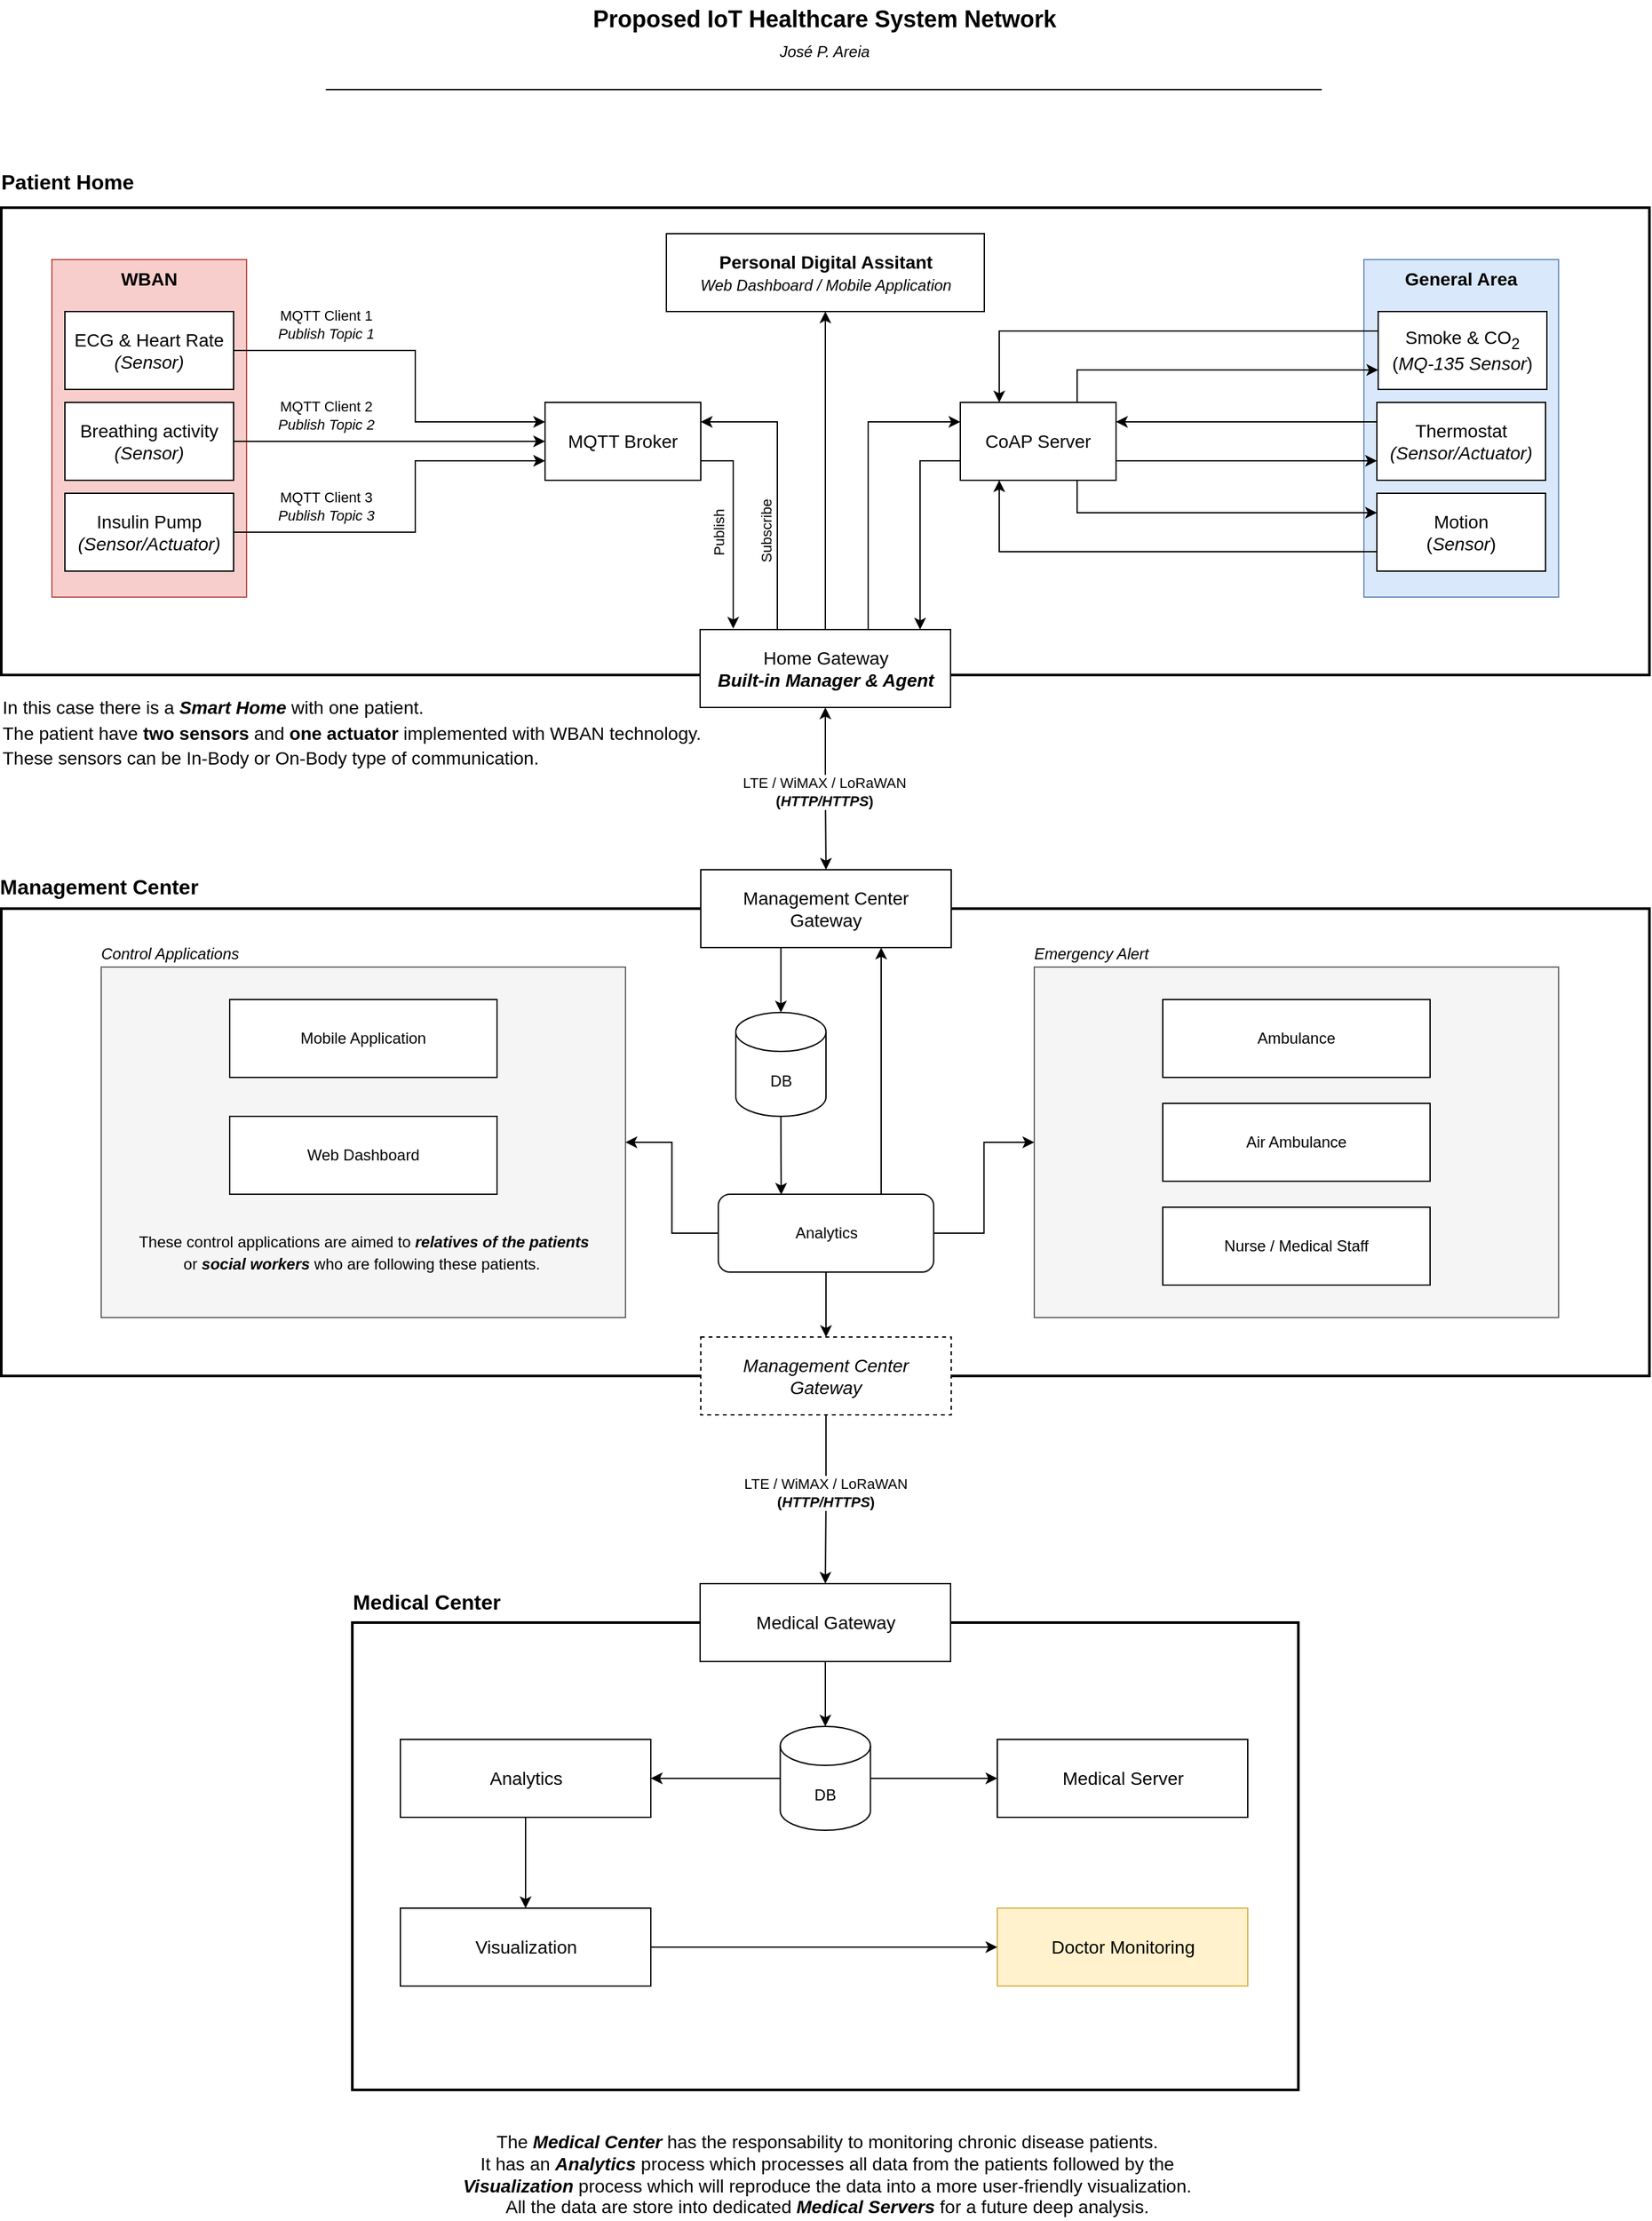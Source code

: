 <mxfile version="17.4.2" type="device"><diagram id="4EKLIv5kyWdPKrkND0l5" name="Smart Healthcare"><mxGraphModel dx="2844" dy="1756" grid="1" gridSize="10" guides="1" tooltips="1" connect="1" arrows="1" fold="1" page="1" pageScale="1" pageWidth="827" pageHeight="1169" math="0" shadow="0"><root><mxCell id="0"/><mxCell id="1" parent="0"/><mxCell id="xHL1PCvnqK_NVoInI9PG-27" value="&lt;p style=&quot;line-height: 0.4;&quot;&gt;In this case there is a &lt;i&gt;&lt;b&gt;Smart Home&lt;/b&gt;&lt;/i&gt; with one patient.&lt;br&gt;&lt;/p&gt;&lt;p style=&quot;line-height: 0.4;&quot;&gt;The patient have &lt;b&gt;two sensors&lt;/b&gt; and &lt;b&gt;one actuator&lt;/b&gt; implemented with WBAN technology.&lt;/p&gt;&lt;div style=&quot;font-size: 14px; line-height: 0.4;&quot;&gt;These sensors can be In-Body or On-Body type of communication.&lt;br&gt;&lt;/div&gt;&lt;p&gt;&lt;/p&gt;" style="text;html=1;align=left;verticalAlign=middle;resizable=0;points=[];autosize=1;strokeColor=none;fillColor=none;fontSize=14;" parent="1" vertex="1"><mxGeometry x="191" y="560" width="560" height="90" as="geometry"/></mxCell><mxCell id="xHL1PCvnqK_NVoInI9PG-41" value="" style="group;flipH=1;flipV=0;" parent="1" connectable="0" vertex="1"><mxGeometry x="442" y="40" width="770" height="70" as="geometry"/></mxCell><mxCell id="4AZa8xFM8J715t7JHV_n-5" value="" style="group" parent="xHL1PCvnqK_NVoInI9PG-41" connectable="0" vertex="1"><mxGeometry x="198.75" width="370" height="50" as="geometry"/></mxCell><mxCell id="4AZa8xFM8J715t7JHV_n-3" value="Proposed IoT Healthcare System Network" style="text;html=1;align=center;verticalAlign=middle;resizable=0;points=[];autosize=1;strokeColor=none;fillColor=none;fontStyle=1;fontSize=18;" parent="4AZa8xFM8J715t7JHV_n-5" vertex="1"><mxGeometry width="370" height="30" as="geometry"/></mxCell><mxCell id="4AZa8xFM8J715t7JHV_n-4" value="José P. Areia" style="text;html=1;align=center;verticalAlign=middle;resizable=0;points=[];autosize=1;strokeColor=none;fillColor=none;fontStyle=2;fontSize=12;" parent="4AZa8xFM8J715t7JHV_n-5" vertex="1"><mxGeometry x="140" y="30" width="90" height="20" as="geometry"/></mxCell><mxCell id="4AZa8xFM8J715t7JHV_n-6" value="" style="endArrow=none;html=1;rounded=0;fontSize=12;" parent="xHL1PCvnqK_NVoInI9PG-41" edge="1"><mxGeometry width="50" height="50" relative="1" as="geometry"><mxPoint y="69" as="sourcePoint"/><mxPoint x="767.5" y="69" as="targetPoint"/></mxGeometry></mxCell><mxCell id="xHL1PCvnqK_NVoInI9PG-18" value="" style="rounded=0;whiteSpace=wrap;html=1;fontSize=14;fillColor=none;strokeWidth=2;" parent="1" vertex="1"><mxGeometry x="192" y="200" width="1270" height="360" as="geometry"/></mxCell><mxCell id="xHL1PCvnqK_NVoInI9PG-19" value="&lt;b&gt;&lt;font style=&quot;font-size: 16px&quot;&gt;Patient Home&lt;/font&gt;&lt;/b&gt;" style="text;html=1;align=left;verticalAlign=middle;resizable=0;points=[];autosize=1;strokeColor=none;fillColor=none;fontSize=14;spacing=0;" parent="1" vertex="1"><mxGeometry x="192" y="170" width="120" height="20" as="geometry"/></mxCell><mxCell id="oJZyDtOHHxJd0sWlJw7X-2" value="" style="group" parent="1" vertex="1" connectable="0"><mxGeometry x="1242" y="240" width="150" height="260" as="geometry"/></mxCell><mxCell id="oJZyDtOHHxJd0sWlJw7X-3" value="General Area" style="rounded=0;whiteSpace=wrap;html=1;fontSize=14;fillColor=#dae8fc;strokeColor=#6c8ebf;verticalAlign=top;fontStyle=1" parent="oJZyDtOHHxJd0sWlJw7X-2" vertex="1"><mxGeometry width="150" height="260" as="geometry"/></mxCell><mxCell id="oJZyDtOHHxJd0sWlJw7X-4" value="Smoke &amp;amp; CO&lt;sub&gt;2&lt;/sub&gt;&lt;br&gt;(&lt;i&gt;MQ-135 Sensor&lt;/i&gt;)" style="rounded=0;whiteSpace=wrap;html=1;fontSize=14;align=center;" parent="oJZyDtOHHxJd0sWlJw7X-2" vertex="1"><mxGeometry x="11" y="40" width="130" height="60" as="geometry"/></mxCell><mxCell id="oJZyDtOHHxJd0sWlJw7X-5" value="&lt;div&gt;Thermostat&lt;/div&gt;&lt;div&gt;&lt;i&gt;(Sensor/Actuator)&lt;/i&gt;&lt;/div&gt;" style="rounded=0;whiteSpace=wrap;html=1;fontSize=14;align=center;" parent="oJZyDtOHHxJd0sWlJw7X-2" vertex="1"><mxGeometry x="10" y="110" width="130" height="60" as="geometry"/></mxCell><mxCell id="oJZyDtOHHxJd0sWlJw7X-6" value="Motion&lt;br&gt;(&lt;i&gt;Sensor&lt;/i&gt;)" style="rounded=0;whiteSpace=wrap;html=1;fontSize=14;align=center;" parent="oJZyDtOHHxJd0sWlJw7X-2" vertex="1"><mxGeometry x="10" y="180" width="130" height="60" as="geometry"/></mxCell><mxCell id="oJZyDtOHHxJd0sWlJw7X-18" value="" style="group" parent="1" vertex="1" connectable="0"><mxGeometry x="231" y="240" width="150" height="260" as="geometry"/></mxCell><mxCell id="xHL1PCvnqK_NVoInI9PG-28" value="WBAN" style="rounded=0;whiteSpace=wrap;html=1;fontSize=14;fillColor=#f8cecc;strokeColor=#b85450;verticalAlign=top;fontStyle=1" parent="oJZyDtOHHxJd0sWlJw7X-18" vertex="1"><mxGeometry width="150" height="260" as="geometry"/></mxCell><mxCell id="xHL1PCvnqK_NVoInI9PG-23" value="&lt;div&gt;ECG &amp;amp; Heart Rate&lt;/div&gt;&lt;i&gt;(Sensor)&lt;/i&gt;" style="rounded=0;whiteSpace=wrap;html=1;fontSize=14;align=center;" parent="oJZyDtOHHxJd0sWlJw7X-18" vertex="1"><mxGeometry x="10" y="40" width="130" height="60" as="geometry"/></mxCell><mxCell id="xHL1PCvnqK_NVoInI9PG-24" value="&lt;div&gt;Breathing activity&lt;/div&gt;&lt;div&gt;&lt;i&gt;(Sensor)&lt;/i&gt;&lt;br&gt;&lt;/div&gt;" style="rounded=0;whiteSpace=wrap;html=1;fontSize=14;align=center;" parent="oJZyDtOHHxJd0sWlJw7X-18" vertex="1"><mxGeometry x="10" y="110" width="130" height="60" as="geometry"/></mxCell><mxCell id="xHL1PCvnqK_NVoInI9PG-25" value="&lt;div&gt;Insulin Pump&lt;/div&gt;&lt;div&gt;&lt;i&gt;(Sensor/Actuator)&lt;/i&gt;&lt;br&gt;&lt;/div&gt;" style="rounded=0;whiteSpace=wrap;html=1;fontSize=14;align=center;" parent="oJZyDtOHHxJd0sWlJw7X-18" vertex="1"><mxGeometry x="10" y="180" width="130" height="60" as="geometry"/></mxCell><mxCell id="oJZyDtOHHxJd0sWlJw7X-19" value="MQTT Broker" style="whiteSpace=wrap;html=1;fontSize=14;" parent="1" vertex="1"><mxGeometry x="611" y="350" width="120" height="60" as="geometry"/></mxCell><mxCell id="oJZyDtOHHxJd0sWlJw7X-21" style="edgeStyle=orthogonalEdgeStyle;rounded=0;orthogonalLoop=1;jettySize=auto;html=1;exitX=1;exitY=0.5;exitDx=0;exitDy=0;entryX=0;entryY=0.25;entryDx=0;entryDy=0;fontSize=14;" parent="1" source="xHL1PCvnqK_NVoInI9PG-23" target="oJZyDtOHHxJd0sWlJw7X-19" edge="1"><mxGeometry relative="1" as="geometry"><Array as="points"><mxPoint x="511" y="310"/><mxPoint x="511" y="365"/></Array></mxGeometry></mxCell><mxCell id="GMvNt8v5NHXHswKy9d2m-4" value="MQTT Client 1&lt;br&gt;&lt;i&gt;Publish Topic 1&lt;/i&gt;" style="edgeLabel;html=1;align=center;verticalAlign=middle;resizable=0;points=[];" parent="oJZyDtOHHxJd0sWlJw7X-21" vertex="1" connectable="0"><mxGeometry x="-0.449" y="-3" relative="1" as="geometry"><mxPoint x="-11" y="-23" as="offset"/></mxGeometry></mxCell><mxCell id="oJZyDtOHHxJd0sWlJw7X-22" style="edgeStyle=orthogonalEdgeStyle;rounded=0;orthogonalLoop=1;jettySize=auto;html=1;exitX=1;exitY=0.5;exitDx=0;exitDy=0;entryX=0;entryY=0.5;entryDx=0;entryDy=0;fontSize=14;" parent="1" source="xHL1PCvnqK_NVoInI9PG-24" target="oJZyDtOHHxJd0sWlJw7X-19" edge="1"><mxGeometry relative="1" as="geometry"/></mxCell><mxCell id="GMvNt8v5NHXHswKy9d2m-5" value="MQTT Client 2&lt;br&gt;&lt;i&gt;Publish Topic 2&lt;/i&gt;" style="edgeLabel;html=1;align=center;verticalAlign=middle;resizable=0;points=[];" parent="oJZyDtOHHxJd0sWlJw7X-22" vertex="1" connectable="0"><mxGeometry x="-0.591" y="-1" relative="1" as="geometry"><mxPoint x="22" y="-21" as="offset"/></mxGeometry></mxCell><mxCell id="oJZyDtOHHxJd0sWlJw7X-23" style="edgeStyle=orthogonalEdgeStyle;rounded=0;orthogonalLoop=1;jettySize=auto;html=1;exitX=1;exitY=0.5;exitDx=0;exitDy=0;entryX=0;entryY=0.75;entryDx=0;entryDy=0;fontSize=14;" parent="1" source="xHL1PCvnqK_NVoInI9PG-25" target="oJZyDtOHHxJd0sWlJw7X-19" edge="1"><mxGeometry relative="1" as="geometry"><Array as="points"><mxPoint x="511" y="450"/><mxPoint x="511" y="395"/></Array></mxGeometry></mxCell><mxCell id="GMvNt8v5NHXHswKy9d2m-6" value="MQTT Client 3&lt;br&gt;&lt;i&gt;Publish Topic 3&lt;/i&gt;" style="edgeLabel;html=1;align=center;verticalAlign=middle;resizable=0;points=[];" parent="oJZyDtOHHxJd0sWlJw7X-23" vertex="1" connectable="0"><mxGeometry x="-0.648" y="-1" relative="1" as="geometry"><mxPoint x="19" y="-21" as="offset"/></mxGeometry></mxCell><mxCell id="9RcOUroybGSOs_kpnr5I-9" style="edgeStyle=orthogonalEdgeStyle;rounded=0;orthogonalLoop=1;jettySize=auto;html=1;exitX=0.25;exitY=0;exitDx=0;exitDy=0;entryX=1;entryY=0.25;entryDx=0;entryDy=0;" edge="1" parent="1" source="oJZyDtOHHxJd0sWlJw7X-24" target="oJZyDtOHHxJd0sWlJw7X-19"><mxGeometry relative="1" as="geometry"><Array as="points"><mxPoint x="790" y="525"/><mxPoint x="790" y="365"/></Array></mxGeometry></mxCell><mxCell id="9RcOUroybGSOs_kpnr5I-10" value="Subscribe" style="edgeLabel;html=1;align=center;verticalAlign=middle;resizable=0;points=[];horizontal=0;" vertex="1" connectable="0" parent="9RcOUroybGSOs_kpnr5I-9"><mxGeometry x="-0.01" y="3" relative="1" as="geometry"><mxPoint x="-6" y="27" as="offset"/></mxGeometry></mxCell><mxCell id="oJZyDtOHHxJd0sWlJw7X-24" value="Home Gateway&lt;br&gt;&lt;i&gt;&lt;b&gt;Built-in Manager &amp;amp; Agent&lt;/b&gt;&lt;/i&gt;" style="whiteSpace=wrap;html=1;fontSize=14;strokeWidth=1;" parent="1" vertex="1"><mxGeometry x="730.5" y="525" width="193" height="60" as="geometry"/></mxCell><mxCell id="GMvNt8v5NHXHswKy9d2m-35" style="edgeStyle=orthogonalEdgeStyle;rounded=0;orthogonalLoop=1;jettySize=auto;html=1;exitX=1;exitY=0.75;exitDx=0;exitDy=0;entryX=0.134;entryY=-0.011;entryDx=0;entryDy=0;fontSize=12;startArrow=none;startFill=0;entryPerimeter=0;" parent="1" source="oJZyDtOHHxJd0sWlJw7X-19" target="oJZyDtOHHxJd0sWlJw7X-24" edge="1"><mxGeometry relative="1" as="geometry"><Array as="points"><mxPoint x="756" y="395"/><mxPoint x="756" y="524"/></Array></mxGeometry></mxCell><mxCell id="9RcOUroybGSOs_kpnr5I-15" value="Publish" style="edgeLabel;html=1;align=center;verticalAlign=middle;resizable=0;points=[];horizontal=0;" vertex="1" connectable="0" parent="GMvNt8v5NHXHswKy9d2m-35"><mxGeometry x="-0.077" y="-1" relative="1" as="geometry"><mxPoint x="-10" y="9" as="offset"/></mxGeometry></mxCell><mxCell id="oJZyDtOHHxJd0sWlJw7X-26" value="&amp;nbsp; &amp;nbsp;" style="rounded=0;whiteSpace=wrap;html=1;fontSize=14;fillColor=none;strokeWidth=2;" parent="1" vertex="1"><mxGeometry x="192" y="740" width="1270" height="360" as="geometry"/></mxCell><mxCell id="oJZyDtOHHxJd0sWlJw7X-27" value="&lt;b&gt;&lt;font style=&quot;font-size: 16px&quot;&gt;Management Center&lt;/font&gt;&lt;/b&gt;" style="text;html=1;align=left;verticalAlign=middle;resizable=0;points=[];autosize=1;strokeColor=none;fillColor=none;fontSize=14;spacing=0;" parent="1" vertex="1"><mxGeometry x="191" y="713" width="170" height="20" as="geometry"/></mxCell><mxCell id="GMvNt8v5NHXHswKy9d2m-19" style="edgeStyle=orthogonalEdgeStyle;rounded=0;orthogonalLoop=1;jettySize=auto;html=1;exitX=1;exitY=0.75;exitDx=0;exitDy=0;entryX=0;entryY=0.75;entryDx=0;entryDy=0;" parent="1" source="GMvNt8v5NHXHswKy9d2m-12" target="oJZyDtOHHxJd0sWlJw7X-5" edge="1"><mxGeometry relative="1" as="geometry"/></mxCell><mxCell id="GMvNt8v5NHXHswKy9d2m-36" style="edgeStyle=orthogonalEdgeStyle;rounded=0;orthogonalLoop=1;jettySize=auto;html=1;exitX=0;exitY=0.75;exitDx=0;exitDy=0;fontSize=12;startArrow=none;startFill=0;" parent="1" source="GMvNt8v5NHXHswKy9d2m-12" edge="1"><mxGeometry relative="1" as="geometry"><mxPoint x="900" y="525" as="targetPoint"/><Array as="points"><mxPoint x="900" y="395"/><mxPoint x="900" y="525"/></Array></mxGeometry></mxCell><mxCell id="9RcOUroybGSOs_kpnr5I-11" style="edgeStyle=orthogonalEdgeStyle;rounded=0;orthogonalLoop=1;jettySize=auto;html=1;exitX=0.75;exitY=1;exitDx=0;exitDy=0;entryX=0;entryY=0.25;entryDx=0;entryDy=0;" edge="1" parent="1" source="GMvNt8v5NHXHswKy9d2m-12" target="oJZyDtOHHxJd0sWlJw7X-6"><mxGeometry relative="1" as="geometry"/></mxCell><mxCell id="9RcOUroybGSOs_kpnr5I-14" style="edgeStyle=orthogonalEdgeStyle;rounded=0;orthogonalLoop=1;jettySize=auto;html=1;exitX=0.75;exitY=0;exitDx=0;exitDy=0;entryX=0;entryY=0.75;entryDx=0;entryDy=0;" edge="1" parent="1" source="GMvNt8v5NHXHswKy9d2m-12" target="oJZyDtOHHxJd0sWlJw7X-4"><mxGeometry relative="1" as="geometry"/></mxCell><mxCell id="GMvNt8v5NHXHswKy9d2m-12" value="CoAP Server" style="whiteSpace=wrap;html=1;fontSize=14;" parent="1" vertex="1"><mxGeometry x="931" y="350" width="120" height="60" as="geometry"/></mxCell><mxCell id="9RcOUroybGSOs_kpnr5I-17" style="edgeStyle=orthogonalEdgeStyle;rounded=0;orthogonalLoop=1;jettySize=auto;html=1;exitX=0.75;exitY=0;exitDx=0;exitDy=0;entryX=0;entryY=0.25;entryDx=0;entryDy=0;" edge="1" parent="1" source="oJZyDtOHHxJd0sWlJw7X-24" target="GMvNt8v5NHXHswKy9d2m-12"><mxGeometry relative="1" as="geometry"><Array as="points"><mxPoint x="860" y="525"/><mxPoint x="860" y="365"/></Array></mxGeometry></mxCell><mxCell id="GMvNt8v5NHXHswKy9d2m-15" style="edgeStyle=orthogonalEdgeStyle;rounded=0;orthogonalLoop=1;jettySize=auto;html=1;exitX=0;exitY=0.25;exitDx=0;exitDy=0;entryX=1;entryY=0.25;entryDx=0;entryDy=0;" parent="1" source="oJZyDtOHHxJd0sWlJw7X-5" target="GMvNt8v5NHXHswKy9d2m-12" edge="1"><mxGeometry relative="1" as="geometry"/></mxCell><mxCell id="GMvNt8v5NHXHswKy9d2m-16" style="edgeStyle=orthogonalEdgeStyle;rounded=0;orthogonalLoop=1;jettySize=auto;html=1;exitX=0;exitY=0.75;exitDx=0;exitDy=0;entryX=0.25;entryY=1;entryDx=0;entryDy=0;" parent="1" source="oJZyDtOHHxJd0sWlJw7X-6" target="GMvNt8v5NHXHswKy9d2m-12" edge="1"><mxGeometry relative="1" as="geometry"/></mxCell><mxCell id="GMvNt8v5NHXHswKy9d2m-29" value="&lt;b&gt;Personal Digital Assitant&lt;br style=&quot;font-size: 14px&quot;&gt;&lt;/b&gt;&lt;font style=&quot;font-size: 12px&quot;&gt;&lt;i&gt;Web Dashboard / Mobile Application&lt;/i&gt;&lt;/font&gt;" style="whiteSpace=wrap;html=1;fontSize=14;" parent="1" vertex="1"><mxGeometry x="704.5" y="220" width="245" height="60" as="geometry"/></mxCell><mxCell id="GMvNt8v5NHXHswKy9d2m-38" style="edgeStyle=orthogonalEdgeStyle;rounded=0;orthogonalLoop=1;jettySize=auto;html=1;exitX=0.5;exitY=0;exitDx=0;exitDy=0;entryX=0.5;entryY=1;entryDx=0;entryDy=0;fontSize=12;startArrow=none;startFill=0;" parent="1" source="oJZyDtOHHxJd0sWlJw7X-24" target="GMvNt8v5NHXHswKy9d2m-29" edge="1"><mxGeometry relative="1" as="geometry"/></mxCell><mxCell id="GMvNt8v5NHXHswKy9d2m-30" value="Management Center&lt;br&gt;Gateway" style="whiteSpace=wrap;html=1;fontSize=14;fontStyle=0" parent="1" vertex="1"><mxGeometry x="731" y="710" width="193" height="60" as="geometry"/></mxCell><mxCell id="GMvNt8v5NHXHswKy9d2m-23" style="edgeStyle=orthogonalEdgeStyle;rounded=0;orthogonalLoop=1;jettySize=auto;html=1;exitX=0.5;exitY=1;exitDx=0;exitDy=0;entryX=0.5;entryY=0;entryDx=0;entryDy=0;startArrow=classic;startFill=1;" parent="1" source="oJZyDtOHHxJd0sWlJw7X-24" target="GMvNt8v5NHXHswKy9d2m-30" edge="1"><mxGeometry relative="1" as="geometry"/></mxCell><mxCell id="GMvNt8v5NHXHswKy9d2m-24" value="LTE / WiMAX / LoRaWAN&lt;br&gt;&lt;b&gt;(&lt;i&gt;HTTP/HTTPS&lt;/i&gt;)&lt;/b&gt;" style="edgeLabel;html=1;align=center;verticalAlign=middle;resizable=0;points=[];" parent="GMvNt8v5NHXHswKy9d2m-23" vertex="1" connectable="0"><mxGeometry x="-0.155" y="1" relative="1" as="geometry"><mxPoint x="-2" y="12" as="offset"/></mxGeometry></mxCell><mxCell id="GMvNt8v5NHXHswKy9d2m-39" value="" style="rounded=0;whiteSpace=wrap;html=1;fontSize=12;fillColor=#f5f5f5;strokeWidth=1;fontColor=#333333;strokeColor=#666666;" parent="1" vertex="1"><mxGeometry x="269" y="785" width="404" height="270" as="geometry"/></mxCell><mxCell id="GMvNt8v5NHXHswKy9d2m-40" value="" style="rounded=0;whiteSpace=wrap;html=1;fontSize=12;fillColor=#f5f5f5;strokeWidth=1;fontColor=#333333;strokeColor=#666666;" parent="1" vertex="1"><mxGeometry x="988" y="785" width="404" height="270" as="geometry"/></mxCell><mxCell id="GMvNt8v5NHXHswKy9d2m-43" value="&lt;span style=&quot;font-size: 12px;&quot;&gt;&lt;font style=&quot;font-size: 12px;&quot;&gt;Emergency Alert&lt;/font&gt;&lt;/span&gt;" style="text;html=1;align=left;verticalAlign=middle;resizable=0;points=[];autosize=1;strokeColor=none;fillColor=none;fontSize=12;spacing=0;fontStyle=2" parent="1" vertex="1"><mxGeometry x="988" y="765" width="100" height="20" as="geometry"/></mxCell><mxCell id="GMvNt8v5NHXHswKy9d2m-44" value="&lt;span style=&quot;font-size: 12px&quot;&gt;&lt;font style=&quot;font-size: 12px&quot;&gt;Control Applications&lt;/font&gt;&lt;/span&gt;" style="text;html=1;align=left;verticalAlign=middle;resizable=0;points=[];autosize=1;strokeColor=none;fillColor=none;fontSize=12;spacing=0;fontStyle=2" parent="1" vertex="1"><mxGeometry x="269" y="765" width="120" height="20" as="geometry"/></mxCell><mxCell id="GMvNt8v5NHXHswKy9d2m-45" value="Mobile Application" style="whiteSpace=wrap;html=1;fontSize=12;strokeWidth=1;" parent="1" vertex="1"><mxGeometry x="368" y="810" width="206" height="60" as="geometry"/></mxCell><mxCell id="GMvNt8v5NHXHswKy9d2m-49" value="Web Dashboard" style="whiteSpace=wrap;html=1;fontSize=12;strokeWidth=1;" parent="1" vertex="1"><mxGeometry x="368" y="900" width="206" height="60" as="geometry"/></mxCell><mxCell id="GMvNt8v5NHXHswKy9d2m-51" value="&lt;p style=&quot;line-height: 0.4 ; font-size: 12px&quot;&gt;These control applications are aimed to &lt;b&gt;&lt;i&gt;relatives of the patients&lt;/i&gt;&lt;/b&gt;&lt;/p&gt;&lt;p style=&quot;line-height: 0.4 ; font-size: 12px&quot;&gt;or &lt;i&gt;&lt;b&gt;social workers&lt;/b&gt;&lt;/i&gt; who are following these patients.&amp;nbsp;&lt;/p&gt;&lt;p style=&quot;font-size: 12px&quot;&gt;&lt;/p&gt;" style="text;html=1;align=center;verticalAlign=middle;resizable=0;points=[];autosize=1;strokeColor=none;fillColor=none;fontSize=12;" parent="1" vertex="1"><mxGeometry x="291" y="980" width="360" height="50" as="geometry"/></mxCell><mxCell id="GMvNt8v5NHXHswKy9d2m-52" value="Ambulance" style="whiteSpace=wrap;html=1;fontSize=12;strokeWidth=1;" parent="1" vertex="1"><mxGeometry x="1087" y="810" width="206" height="60" as="geometry"/></mxCell><mxCell id="GMvNt8v5NHXHswKy9d2m-53" value="Air Ambulance" style="whiteSpace=wrap;html=1;fontSize=12;strokeWidth=1;" parent="1" vertex="1"><mxGeometry x="1087" y="890" width="206" height="60" as="geometry"/></mxCell><mxCell id="GMvNt8v5NHXHswKy9d2m-54" value="Nurse / Medical Staff" style="whiteSpace=wrap;html=1;fontSize=12;strokeWidth=1;" parent="1" vertex="1"><mxGeometry x="1087" y="970" width="206" height="60" as="geometry"/></mxCell><mxCell id="9RcOUroybGSOs_kpnr5I-2" style="edgeStyle=orthogonalEdgeStyle;rounded=0;orthogonalLoop=1;jettySize=auto;html=1;exitX=0;exitY=0.5;exitDx=0;exitDy=0;entryX=1;entryY=0.5;entryDx=0;entryDy=0;" edge="1" parent="1" source="9RcOUroybGSOs_kpnr5I-1" target="GMvNt8v5NHXHswKy9d2m-39"><mxGeometry relative="1" as="geometry"/></mxCell><mxCell id="9RcOUroybGSOs_kpnr5I-3" style="edgeStyle=orthogonalEdgeStyle;rounded=0;orthogonalLoop=1;jettySize=auto;html=1;exitX=1;exitY=0.5;exitDx=0;exitDy=0;entryX=0;entryY=0.5;entryDx=0;entryDy=0;" edge="1" parent="1" source="9RcOUroybGSOs_kpnr5I-1" target="GMvNt8v5NHXHswKy9d2m-40"><mxGeometry relative="1" as="geometry"/></mxCell><mxCell id="9RcOUroybGSOs_kpnr5I-26" style="edgeStyle=orthogonalEdgeStyle;rounded=0;orthogonalLoop=1;jettySize=auto;html=1;exitX=0.75;exitY=0;exitDx=0;exitDy=0;fontSize=12;" edge="1" parent="1" source="9RcOUroybGSOs_kpnr5I-1"><mxGeometry relative="1" as="geometry"><mxPoint x="870" y="770" as="targetPoint"/><Array as="points"><mxPoint x="870" y="975"/><mxPoint x="870" y="770"/></Array></mxGeometry></mxCell><mxCell id="9RcOUroybGSOs_kpnr5I-1" value="Analytics" style="whiteSpace=wrap;html=1;fontSize=12;strokeWidth=1;rounded=1;" vertex="1" parent="1"><mxGeometry x="744.5" y="960" width="166" height="60" as="geometry"/></mxCell><mxCell id="9RcOUroybGSOs_kpnr5I-13" style="edgeStyle=orthogonalEdgeStyle;rounded=0;orthogonalLoop=1;jettySize=auto;html=1;exitX=0;exitY=0.25;exitDx=0;exitDy=0;entryX=0.25;entryY=0;entryDx=0;entryDy=0;" edge="1" parent="1" source="oJZyDtOHHxJd0sWlJw7X-4" target="GMvNt8v5NHXHswKy9d2m-12"><mxGeometry relative="1" as="geometry"/></mxCell><mxCell id="9RcOUroybGSOs_kpnr5I-24" style="edgeStyle=orthogonalEdgeStyle;rounded=0;orthogonalLoop=1;jettySize=auto;html=1;exitX=0.5;exitY=1;exitDx=0;exitDy=0;exitPerimeter=0;entryX=0.292;entryY=0.006;entryDx=0;entryDy=0;fontSize=12;entryPerimeter=0;" edge="1" parent="1" source="9RcOUroybGSOs_kpnr5I-18" target="9RcOUroybGSOs_kpnr5I-1"><mxGeometry relative="1" as="geometry"/></mxCell><mxCell id="9RcOUroybGSOs_kpnr5I-18" value="DB" style="shape=cylinder3;whiteSpace=wrap;html=1;boundedLbl=1;backgroundOutline=1;size=15;rounded=1;fontSize=12;" vertex="1" parent="1"><mxGeometry x="758" y="820" width="69.5" height="80" as="geometry"/></mxCell><mxCell id="9RcOUroybGSOs_kpnr5I-23" style="edgeStyle=orthogonalEdgeStyle;rounded=0;orthogonalLoop=1;jettySize=auto;html=1;exitX=0.32;exitY=0.994;exitDx=0;exitDy=0;entryX=0.5;entryY=0;entryDx=0;entryDy=0;entryPerimeter=0;fontSize=12;exitPerimeter=0;" edge="1" parent="1" source="GMvNt8v5NHXHswKy9d2m-30" target="9RcOUroybGSOs_kpnr5I-18"><mxGeometry relative="1" as="geometry"/></mxCell><mxCell id="9RcOUroybGSOs_kpnr5I-27" value="Management Center&lt;br&gt;Gateway" style="whiteSpace=wrap;html=1;fontSize=14;fontStyle=2;dashed=1;" vertex="1" parent="1"><mxGeometry x="731" y="1070" width="193" height="60" as="geometry"/></mxCell><mxCell id="9RcOUroybGSOs_kpnr5I-30" style="edgeStyle=orthogonalEdgeStyle;rounded=0;orthogonalLoop=1;jettySize=auto;html=1;exitX=0.5;exitY=1;exitDx=0;exitDy=0;entryX=0.5;entryY=0;entryDx=0;entryDy=0;fontSize=12;" edge="1" parent="1" source="9RcOUroybGSOs_kpnr5I-1" target="9RcOUroybGSOs_kpnr5I-27"><mxGeometry relative="1" as="geometry"/></mxCell><mxCell id="9RcOUroybGSOs_kpnr5I-40" value="The&amp;nbsp;&lt;b style=&quot;font-style: italic&quot;&gt;Medical Center&amp;nbsp;&lt;/b&gt;has the responsability to monitoring chronic disease patients.&lt;br&gt;It has an &lt;b&gt;&lt;i&gt;Analytics&lt;/i&gt;&lt;/b&gt;&amp;nbsp;process which processes all data from the patients followed by the &lt;br&gt;&lt;i style=&quot;font-weight: bold&quot;&gt;Visualization&lt;/i&gt;&amp;nbsp;process which will reproduce the data into a more user-friendly visualization.&lt;br&gt;All the data are store into dedicated &lt;i style=&quot;font-weight: bold&quot;&gt;Medical Servers &lt;/i&gt;for a future deep analysis." style="text;html=1;align=center;verticalAlign=middle;resizable=0;points=[];autosize=1;strokeColor=none;fillColor=none;fontSize=14;" vertex="1" parent="1"><mxGeometry x="537.5" y="1680" width="580" height="70" as="geometry"/></mxCell><mxCell id="9RcOUroybGSOs_kpnr5I-41" value="" style="group" vertex="1" connectable="0" parent="1"><mxGeometry x="462.5" y="1260" width="729" height="390" as="geometry"/></mxCell><mxCell id="GMvNt8v5NHXHswKy9d2m-55" value="" style="rounded=0;whiteSpace=wrap;html=1;fontSize=14;fillColor=none;strokeWidth=2;" parent="9RcOUroybGSOs_kpnr5I-41" vertex="1"><mxGeometry y="30" width="729" height="360" as="geometry"/></mxCell><mxCell id="GMvNt8v5NHXHswKy9d2m-57" value="&lt;b&gt;&lt;font style=&quot;font-size: 16px&quot;&gt;Medical Center&lt;/font&gt;&lt;/b&gt;" style="text;html=1;align=left;verticalAlign=middle;resizable=0;points=[];autosize=1;strokeColor=none;fillColor=none;fontSize=14;spacing=0;" parent="9RcOUroybGSOs_kpnr5I-41" vertex="1"><mxGeometry y="4" width="130" height="20" as="geometry"/></mxCell><mxCell id="GMvNt8v5NHXHswKy9d2m-58" value="Medical Gateway" style="whiteSpace=wrap;html=1;fontSize=14;fontStyle=0" parent="9RcOUroybGSOs_kpnr5I-41" vertex="1"><mxGeometry x="268" width="193" height="60" as="geometry"/></mxCell><mxCell id="GMvNt8v5NHXHswKy9d2m-63" value="Medical Server" style="whiteSpace=wrap;html=1;fontSize=14;fontStyle=0" parent="9RcOUroybGSOs_kpnr5I-41" vertex="1"><mxGeometry x="497" y="120" width="193" height="60" as="geometry"/></mxCell><mxCell id="GMvNt8v5NHXHswKy9d2m-67" value="Analytics" style="whiteSpace=wrap;html=1;fontSize=14;fontStyle=0" parent="9RcOUroybGSOs_kpnr5I-41" vertex="1"><mxGeometry x="37" y="120" width="193" height="60" as="geometry"/></mxCell><mxCell id="GMvNt8v5NHXHswKy9d2m-69" value="Visualization" style="whiteSpace=wrap;html=1;fontSize=14;fontStyle=0" parent="9RcOUroybGSOs_kpnr5I-41" vertex="1"><mxGeometry x="37" y="250" width="193" height="60" as="geometry"/></mxCell><mxCell id="9RcOUroybGSOs_kpnr5I-36" style="edgeStyle=orthogonalEdgeStyle;rounded=0;orthogonalLoop=1;jettySize=auto;html=1;exitX=0.5;exitY=1;exitDx=0;exitDy=0;entryX=0.5;entryY=0;entryDx=0;entryDy=0;fontSize=12;" edge="1" parent="9RcOUroybGSOs_kpnr5I-41" source="GMvNt8v5NHXHswKy9d2m-67" target="GMvNt8v5NHXHswKy9d2m-69"><mxGeometry relative="1" as="geometry"/></mxCell><mxCell id="GMvNt8v5NHXHswKy9d2m-71" value="Doctor Monitoring" style="whiteSpace=wrap;html=1;fontSize=14;fontStyle=0;fillColor=#fff2cc;strokeColor=#d6b656;" parent="9RcOUroybGSOs_kpnr5I-41" vertex="1"><mxGeometry x="497" y="250" width="193" height="60" as="geometry"/></mxCell><mxCell id="9RcOUroybGSOs_kpnr5I-37" style="edgeStyle=orthogonalEdgeStyle;rounded=0;orthogonalLoop=1;jettySize=auto;html=1;exitX=1;exitY=0.5;exitDx=0;exitDy=0;entryX=0;entryY=0.5;entryDx=0;entryDy=0;fontSize=12;" edge="1" parent="9RcOUroybGSOs_kpnr5I-41" source="GMvNt8v5NHXHswKy9d2m-69" target="GMvNt8v5NHXHswKy9d2m-71"><mxGeometry relative="1" as="geometry"/></mxCell><mxCell id="9RcOUroybGSOs_kpnr5I-34" style="edgeStyle=orthogonalEdgeStyle;rounded=0;orthogonalLoop=1;jettySize=auto;html=1;exitX=1;exitY=0.5;exitDx=0;exitDy=0;exitPerimeter=0;entryX=0;entryY=0.5;entryDx=0;entryDy=0;fontSize=12;" edge="1" parent="9RcOUroybGSOs_kpnr5I-41" source="9RcOUroybGSOs_kpnr5I-31" target="GMvNt8v5NHXHswKy9d2m-63"><mxGeometry relative="1" as="geometry"/></mxCell><mxCell id="9RcOUroybGSOs_kpnr5I-35" style="edgeStyle=orthogonalEdgeStyle;rounded=0;orthogonalLoop=1;jettySize=auto;html=1;exitX=0;exitY=0.5;exitDx=0;exitDy=0;exitPerimeter=0;entryX=1;entryY=0.5;entryDx=0;entryDy=0;fontSize=12;" edge="1" parent="9RcOUroybGSOs_kpnr5I-41" source="9RcOUroybGSOs_kpnr5I-31" target="GMvNt8v5NHXHswKy9d2m-67"><mxGeometry relative="1" as="geometry"/></mxCell><mxCell id="9RcOUroybGSOs_kpnr5I-31" value="DB" style="shape=cylinder3;whiteSpace=wrap;html=1;boundedLbl=1;backgroundOutline=1;size=15;rounded=1;fontSize=12;" vertex="1" parent="9RcOUroybGSOs_kpnr5I-41"><mxGeometry x="329.75" y="110" width="69.5" height="80" as="geometry"/></mxCell><mxCell id="9RcOUroybGSOs_kpnr5I-33" style="edgeStyle=orthogonalEdgeStyle;rounded=0;orthogonalLoop=1;jettySize=auto;html=1;exitX=0.5;exitY=1;exitDx=0;exitDy=0;entryX=0.5;entryY=0;entryDx=0;entryDy=0;entryPerimeter=0;fontSize=12;" edge="1" parent="9RcOUroybGSOs_kpnr5I-41" source="GMvNt8v5NHXHswKy9d2m-58" target="9RcOUroybGSOs_kpnr5I-31"><mxGeometry relative="1" as="geometry"/></mxCell><mxCell id="9RcOUroybGSOs_kpnr5I-4" style="edgeStyle=orthogonalEdgeStyle;rounded=0;orthogonalLoop=1;jettySize=auto;html=1;exitX=0.5;exitY=1;exitDx=0;exitDy=0;entryX=0.5;entryY=0;entryDx=0;entryDy=0;" edge="1" parent="1" source="9RcOUroybGSOs_kpnr5I-27" target="GMvNt8v5NHXHswKy9d2m-58"><mxGeometry relative="1" as="geometry"/></mxCell><mxCell id="9RcOUroybGSOs_kpnr5I-5" value="&lt;span style=&quot;color: rgba(0 , 0 , 0 , 0) ; font-family: monospace ; font-size: 0px ; background-color: rgb(248 , 249 , 250)&quot;&gt;%3CmxGraphModel%3E%3Croot%3E%3CmxCell%20id%3D%220%22%2F%3E%3CmxCell%20id%3D%221%22%20parent%3D%220%22%2F%3E%3CmxCell%20id%3D%222%22%20value%3D%22Mobile%20Communications%26lt%3Bbr%26gt%3BLTE%20%2F%20WiMAX%20%2F%20LoRaWAN%22%20style%3D%22edgeLabel%3Bhtml%3D1%3Balign%3Dcenter%3BverticalAlign%3Dmiddle%3Bresizable%3D0%3Bpoints%3D%5B%5D%3B%22%20vertex%3D%221%22%20connectable%3D%220%22%20parent%3D%221%22%3E%3CmxGeometry%20x%3D%22827%22%20y%3D%22650%22%20as%3D%22geometry%22%2F%3E%3C%2FmxCell%3E%3C%2Froot%3E%3C%2FmxGraphModel%3E&lt;/span&gt;" style="edgeLabel;html=1;align=center;verticalAlign=middle;resizable=0;points=[];" vertex="1" connectable="0" parent="9RcOUroybGSOs_kpnr5I-4"><mxGeometry x="0.102" y="-2" relative="1" as="geometry"><mxPoint as="offset"/></mxGeometry></mxCell><mxCell id="9RcOUroybGSOs_kpnr5I-6" value="LTE / WiMAX / LoRaWAN&lt;br&gt;&lt;b&gt;(&lt;i&gt;HTTP/HTTPS&lt;/i&gt;)&lt;/b&gt;" style="edgeLabel;html=1;align=center;verticalAlign=middle;resizable=0;points=[];" vertex="1" connectable="0" parent="9RcOUroybGSOs_kpnr5I-4"><mxGeometry x="0.281" y="4" relative="1" as="geometry"><mxPoint x="-4" y="-23" as="offset"/></mxGeometry></mxCell></root></mxGraphModel></diagram></mxfile>
